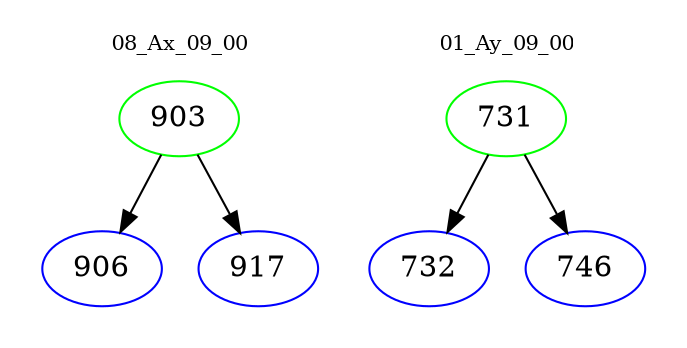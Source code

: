 digraph{
subgraph cluster_0 {
color = white
label = "08_Ax_09_00";
fontsize=10;
T0_903 [label="903", color="green"]
T0_903 -> T0_906 [color="black"]
T0_906 [label="906", color="blue"]
T0_903 -> T0_917 [color="black"]
T0_917 [label="917", color="blue"]
}
subgraph cluster_1 {
color = white
label = "01_Ay_09_00";
fontsize=10;
T1_731 [label="731", color="green"]
T1_731 -> T1_732 [color="black"]
T1_732 [label="732", color="blue"]
T1_731 -> T1_746 [color="black"]
T1_746 [label="746", color="blue"]
}
}
